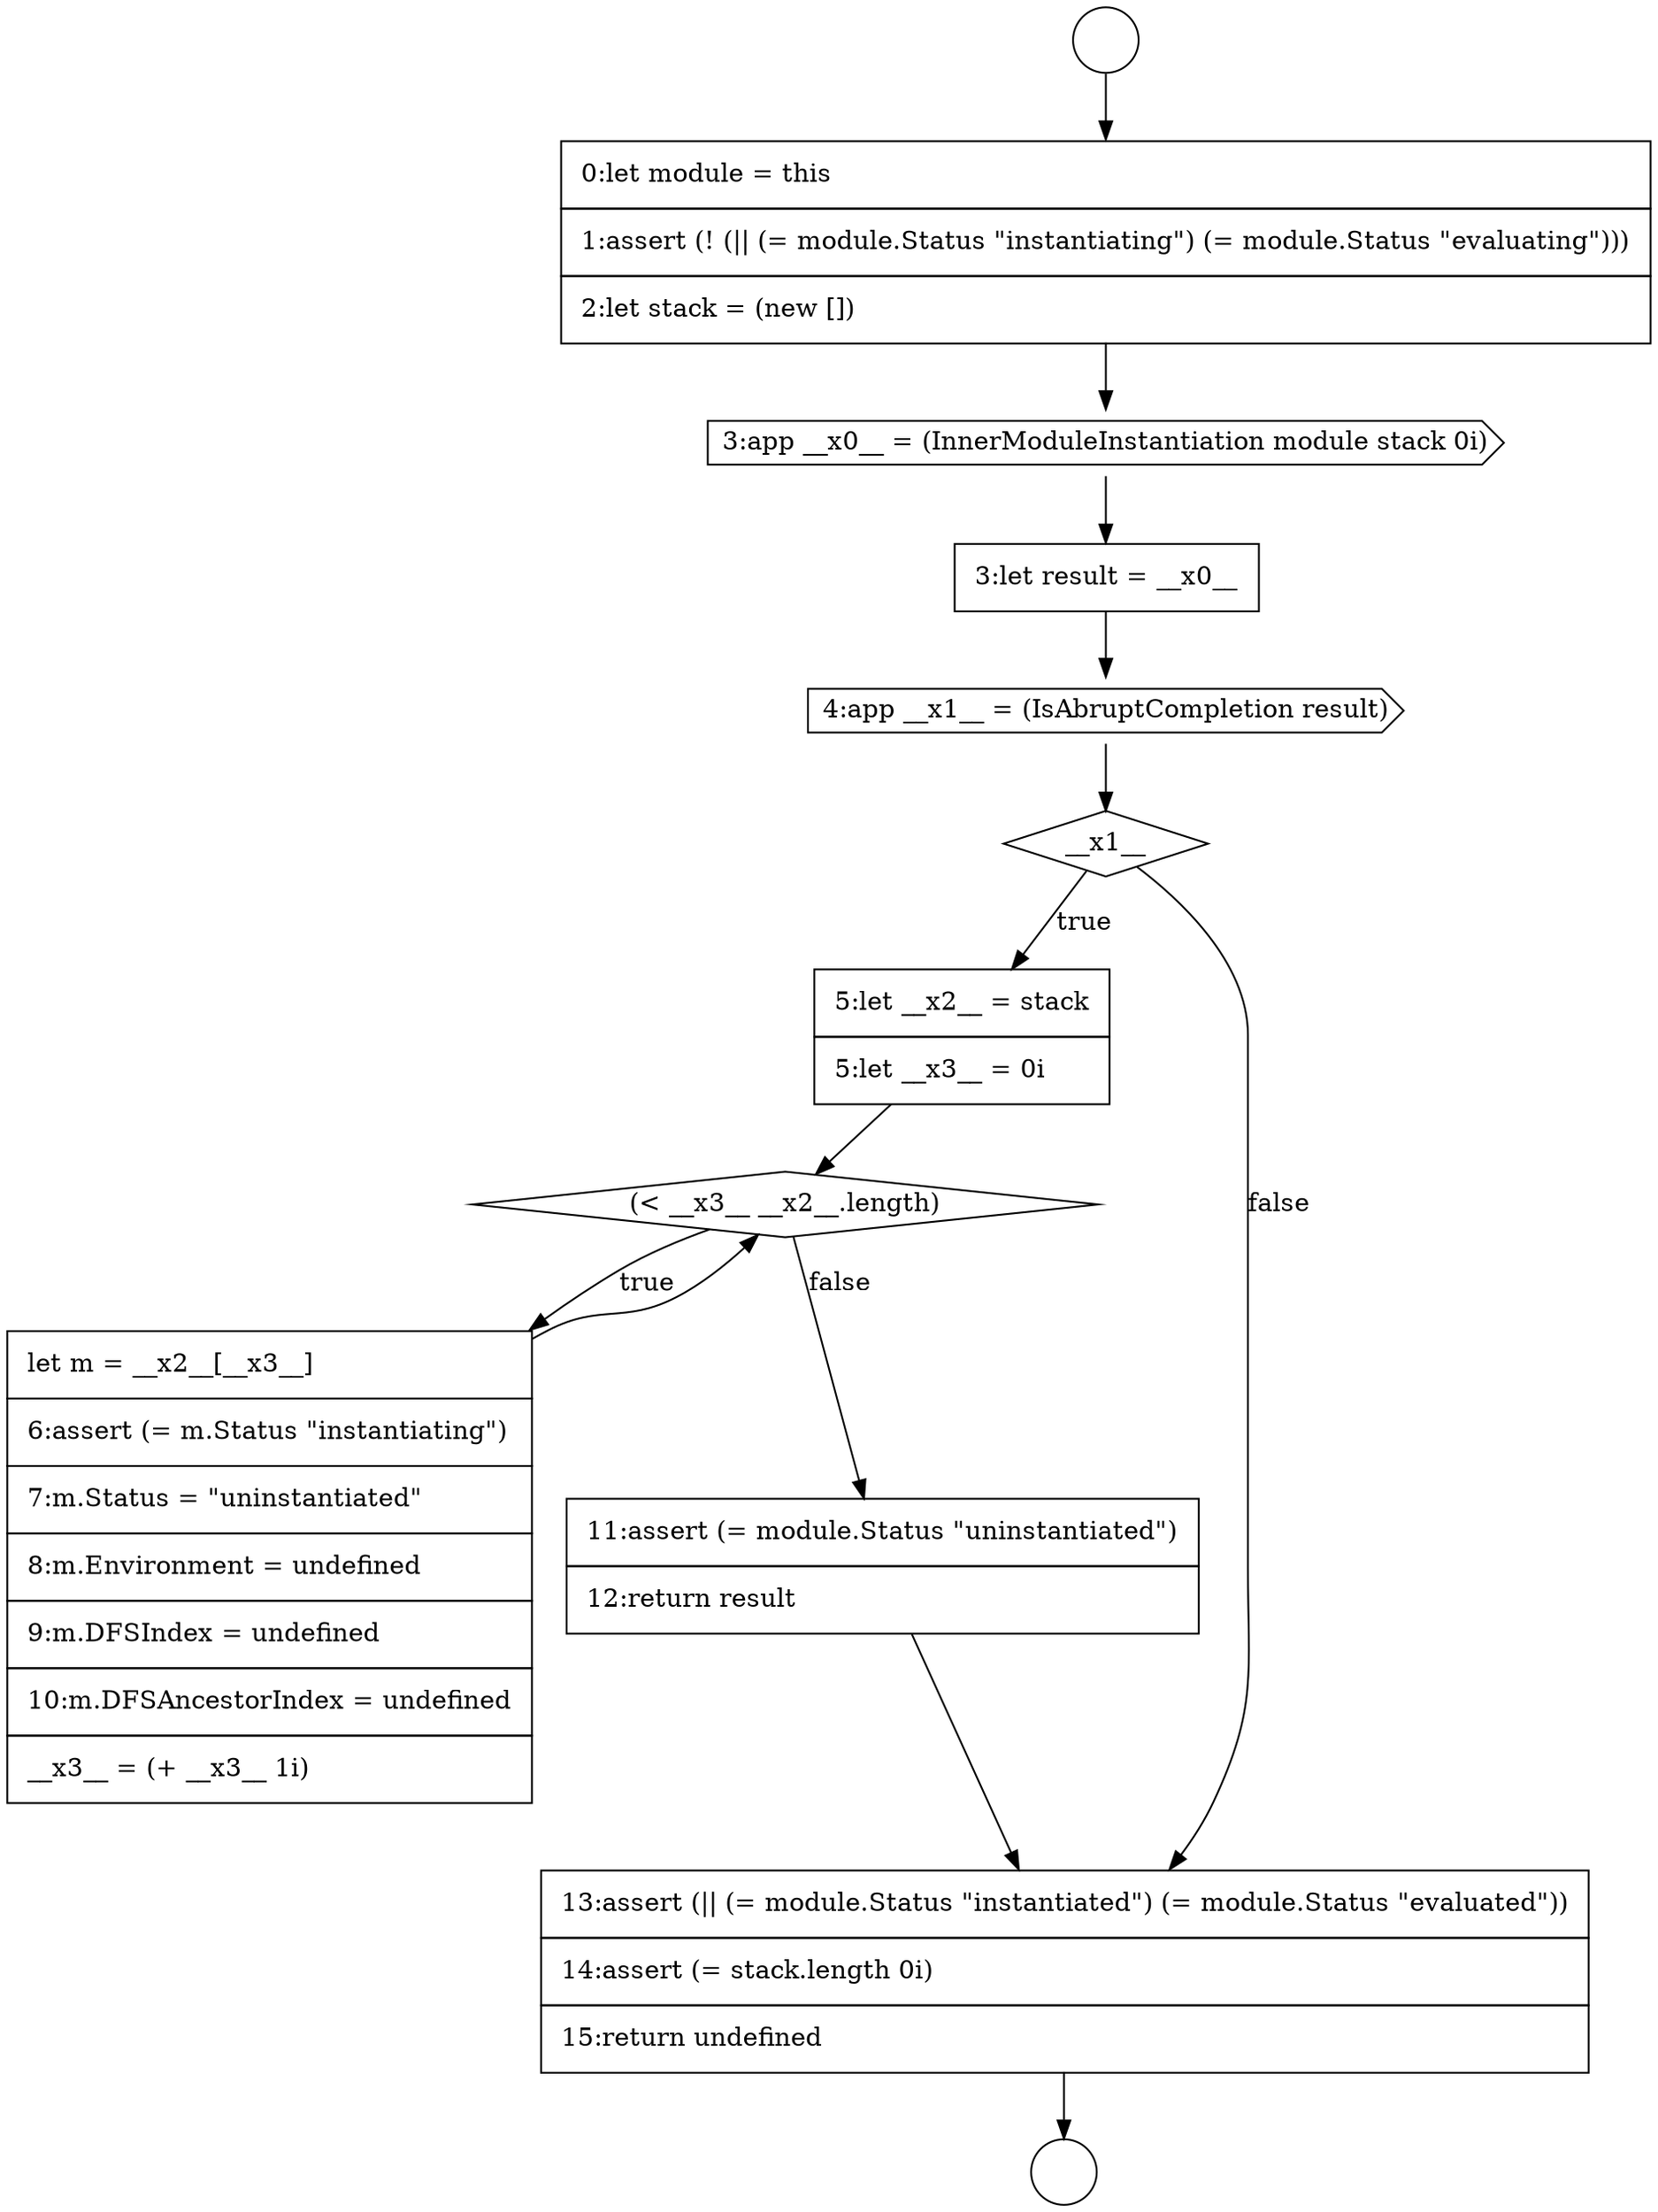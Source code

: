digraph {
  node10221 [shape=diamond, label=<<font color="black">__x1__</font>> color="black" fillcolor="white" style=filled]
  node10216 [shape=circle label=" " color="black" fillcolor="white" style=filled]
  node10222 [shape=none, margin=0, label=<<font color="black">
    <table border="0" cellborder="1" cellspacing="0" cellpadding="10">
      <tr><td align="left">5:let __x2__ = stack</td></tr>
      <tr><td align="left">5:let __x3__ = 0i</td></tr>
    </table>
  </font>> color="black" fillcolor="white" style=filled]
  node10217 [shape=none, margin=0, label=<<font color="black">
    <table border="0" cellborder="1" cellspacing="0" cellpadding="10">
      <tr><td align="left">0:let module = this</td></tr>
      <tr><td align="left">1:assert (! (|| (= module.Status &quot;instantiating&quot;) (= module.Status &quot;evaluating&quot;)))</td></tr>
      <tr><td align="left">2:let stack = (new [])</td></tr>
    </table>
  </font>> color="black" fillcolor="white" style=filled]
  node10215 [shape=circle label=" " color="black" fillcolor="white" style=filled]
  node10219 [shape=none, margin=0, label=<<font color="black">
    <table border="0" cellborder="1" cellspacing="0" cellpadding="10">
      <tr><td align="left">3:let result = __x0__</td></tr>
    </table>
  </font>> color="black" fillcolor="white" style=filled]
  node10226 [shape=none, margin=0, label=<<font color="black">
    <table border="0" cellborder="1" cellspacing="0" cellpadding="10">
      <tr><td align="left">13:assert (|| (= module.Status &quot;instantiated&quot;) (= module.Status &quot;evaluated&quot;))</td></tr>
      <tr><td align="left">14:assert (= stack.length 0i)</td></tr>
      <tr><td align="left">15:return undefined</td></tr>
    </table>
  </font>> color="black" fillcolor="white" style=filled]
  node10223 [shape=diamond, label=<<font color="black">(&lt; __x3__ __x2__.length)</font>> color="black" fillcolor="white" style=filled]
  node10218 [shape=cds, label=<<font color="black">3:app __x0__ = (InnerModuleInstantiation module stack 0i)</font>> color="black" fillcolor="white" style=filled]
  node10224 [shape=none, margin=0, label=<<font color="black">
    <table border="0" cellborder="1" cellspacing="0" cellpadding="10">
      <tr><td align="left">let m = __x2__[__x3__]</td></tr>
      <tr><td align="left">6:assert (= m.Status &quot;instantiating&quot;)</td></tr>
      <tr><td align="left">7:m.Status = &quot;uninstantiated&quot;</td></tr>
      <tr><td align="left">8:m.Environment = undefined</td></tr>
      <tr><td align="left">9:m.DFSIndex = undefined</td></tr>
      <tr><td align="left">10:m.DFSAncestorIndex = undefined</td></tr>
      <tr><td align="left">__x3__ = (+ __x3__ 1i)</td></tr>
    </table>
  </font>> color="black" fillcolor="white" style=filled]
  node10220 [shape=cds, label=<<font color="black">4:app __x1__ = (IsAbruptCompletion result)</font>> color="black" fillcolor="white" style=filled]
  node10225 [shape=none, margin=0, label=<<font color="black">
    <table border="0" cellborder="1" cellspacing="0" cellpadding="10">
      <tr><td align="left">11:assert (= module.Status &quot;uninstantiated&quot;)</td></tr>
      <tr><td align="left">12:return result</td></tr>
    </table>
  </font>> color="black" fillcolor="white" style=filled]
  node10220 -> node10221 [ color="black"]
  node10218 -> node10219 [ color="black"]
  node10217 -> node10218 [ color="black"]
  node10223 -> node10224 [label=<<font color="black">true</font>> color="black"]
  node10223 -> node10225 [label=<<font color="black">false</font>> color="black"]
  node10226 -> node10216 [ color="black"]
  node10221 -> node10222 [label=<<font color="black">true</font>> color="black"]
  node10221 -> node10226 [label=<<font color="black">false</font>> color="black"]
  node10215 -> node10217 [ color="black"]
  node10222 -> node10223 [ color="black"]
  node10225 -> node10226 [ color="black"]
  node10219 -> node10220 [ color="black"]
  node10224 -> node10223 [ color="black"]
}
